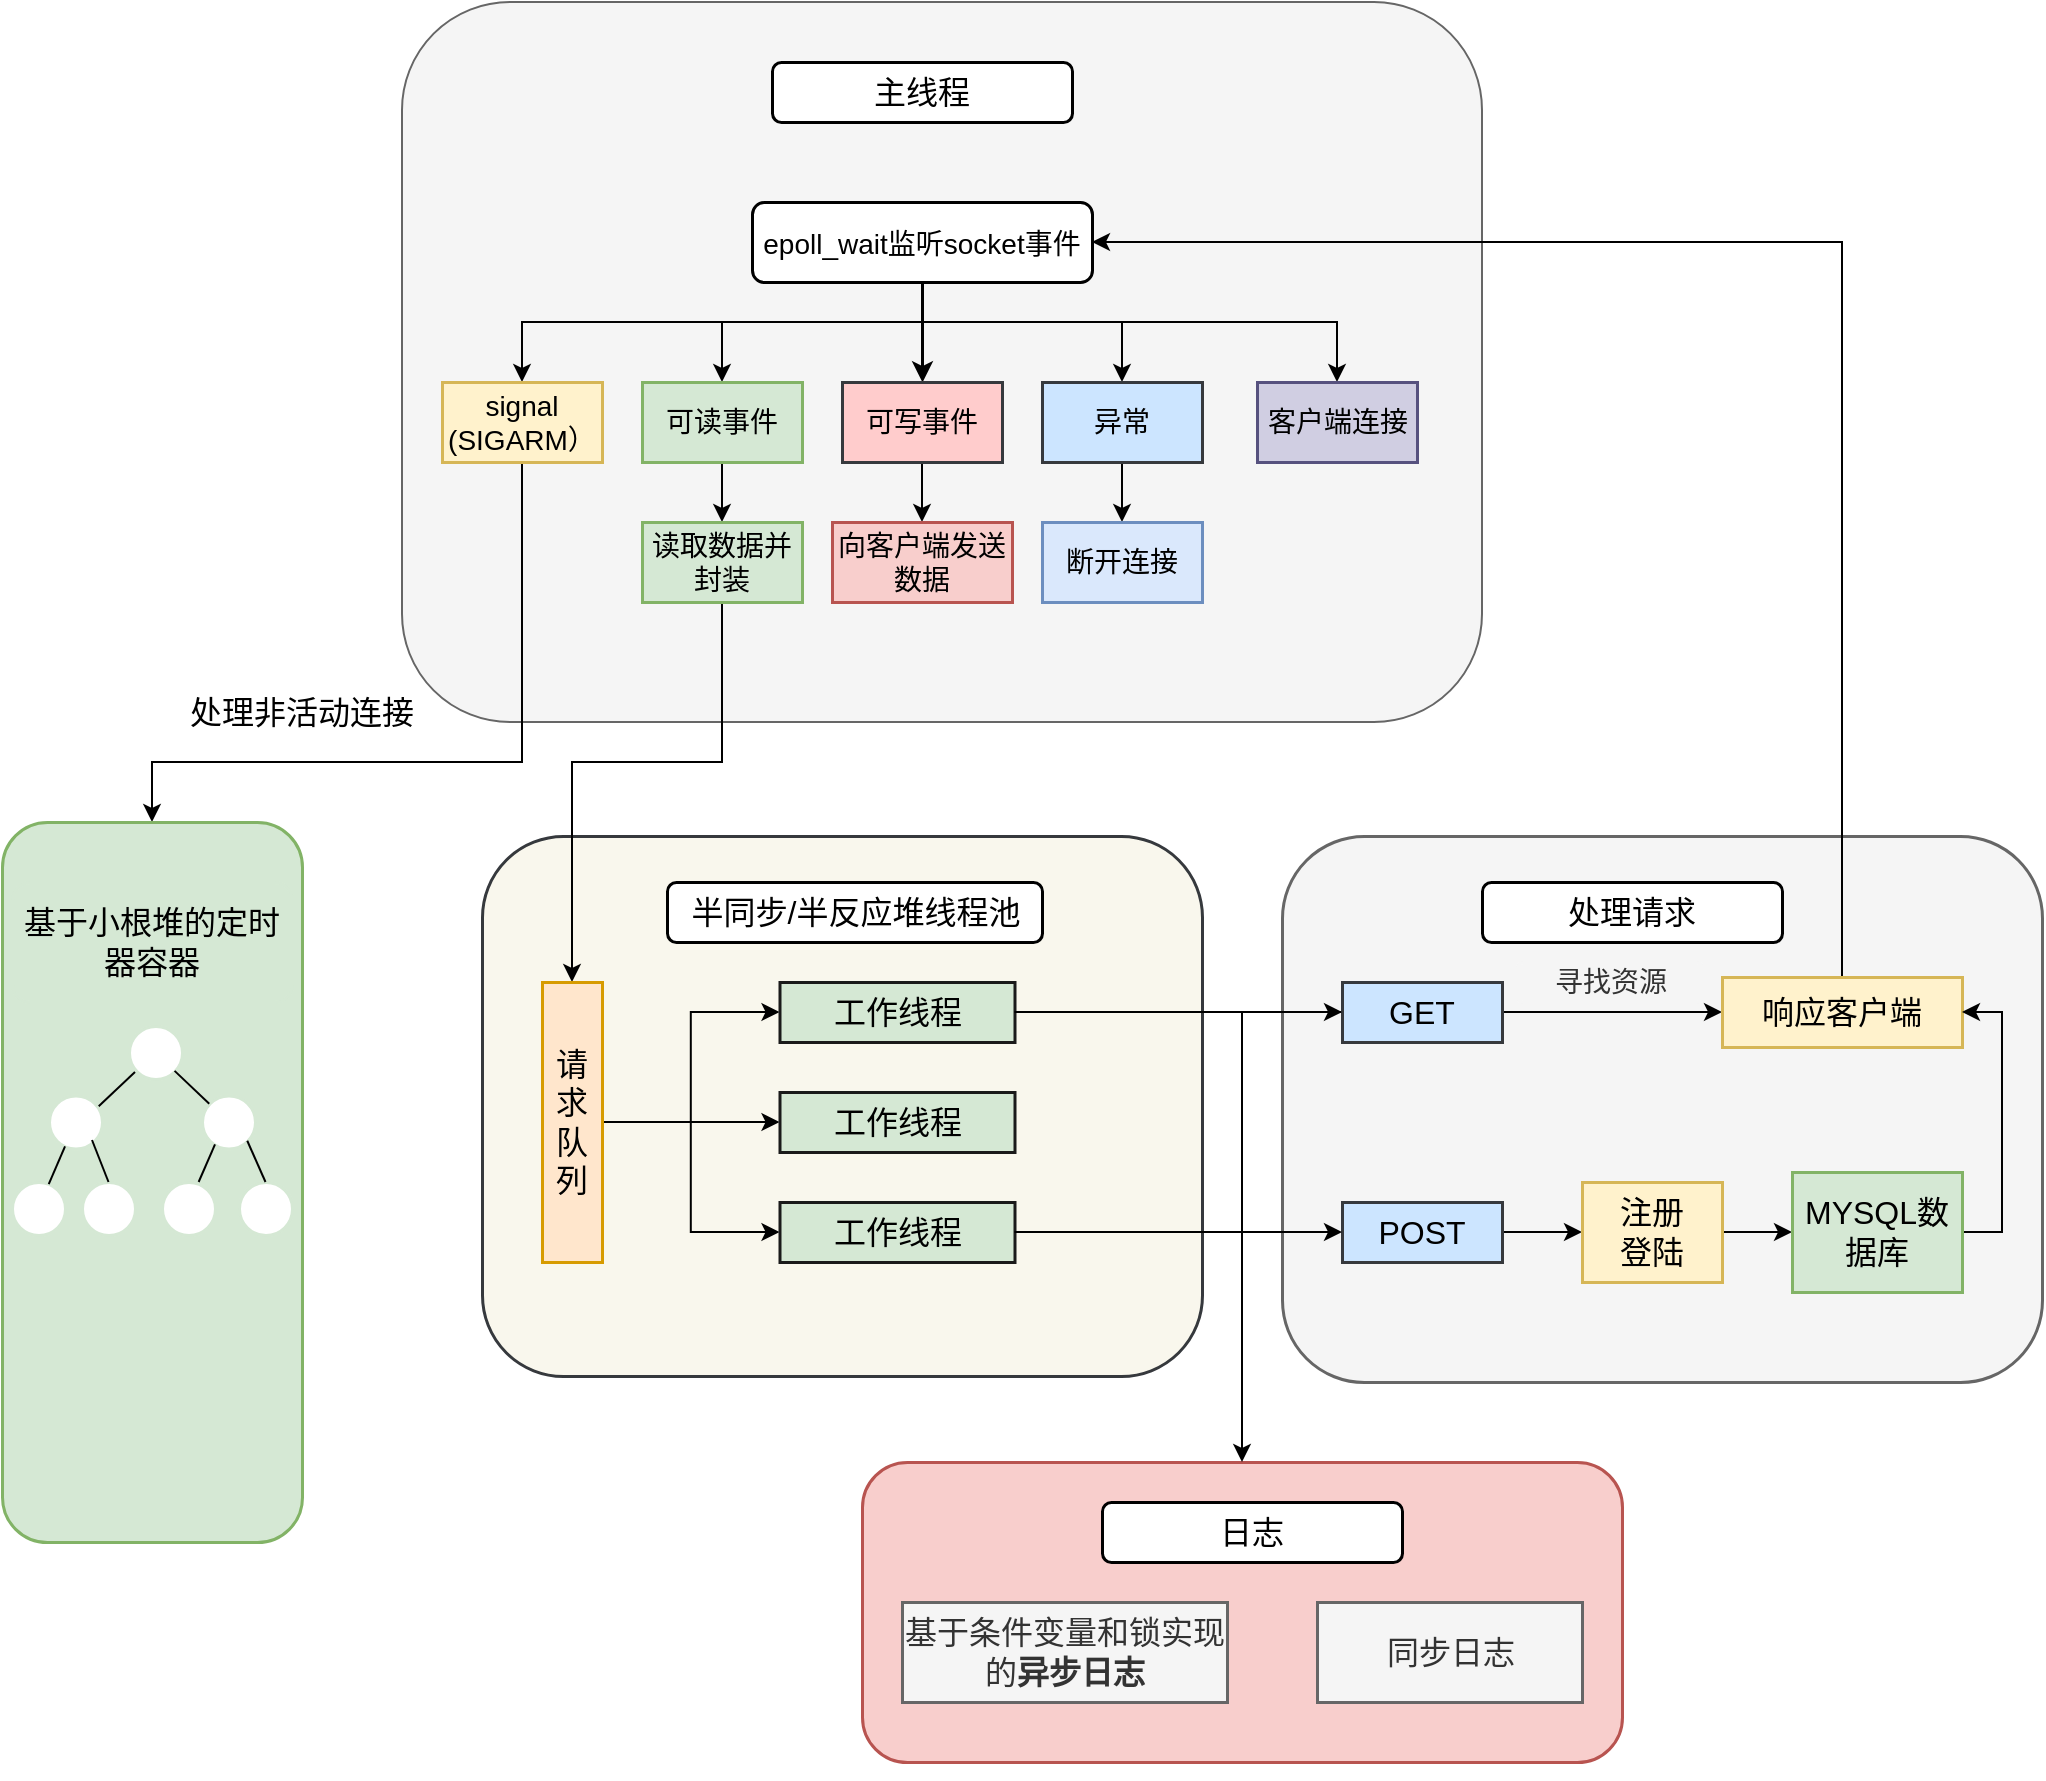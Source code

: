 <mxfile version="16.5.3" type="github">
  <diagram id="Szi9JneVKJrBSlslm1Gh" name="Page-1">
    <mxGraphModel dx="1668" dy="912" grid="1" gridSize="10" guides="1" tooltips="1" connect="1" arrows="1" fold="1" page="1" pageScale="1" pageWidth="1169" pageHeight="1654" math="0" shadow="0">
      <root>
        <mxCell id="0" />
        <mxCell id="1" parent="0" />
        <mxCell id="mUfqZhUHqCJB--Umb8MJ-71" value="" style="rounded=1;whiteSpace=wrap;html=1;shadow=0;fontSize=20;strokeColor=#b85450;strokeWidth=1.5;fillColor=#f8cecc;" vertex="1" parent="1">
          <mxGeometry x="470" y="870" width="380" height="150" as="geometry" />
        </mxCell>
        <mxCell id="mUfqZhUHqCJB--Umb8MJ-20" value="" style="rounded=1;whiteSpace=wrap;html=1;shadow=0;fontSize=14;strokeWidth=1.5;fillColor=#f9f7ed;strokeColor=#36393d;" vertex="1" parent="1">
          <mxGeometry x="280" y="557" width="360" height="270" as="geometry" />
        </mxCell>
        <mxCell id="mUfqZhUHqCJB--Umb8MJ-1" value="" style="rounded=1;whiteSpace=wrap;html=1;fillColor=#f5f5f5;strokeColor=#666666;strokeWidth=1;shadow=0;fontColor=#333333;" vertex="1" parent="1">
          <mxGeometry x="240" y="140" width="540" height="360" as="geometry" />
        </mxCell>
        <mxCell id="mUfqZhUHqCJB--Umb8MJ-2" value="&lt;font style=&quot;font-size: 16px&quot;&gt;主线程&lt;/font&gt;" style="rounded=1;whiteSpace=wrap;html=1;shadow=0;strokeWidth=1.5;" vertex="1" parent="1">
          <mxGeometry x="425" y="170" width="150" height="30" as="geometry" />
        </mxCell>
        <mxCell id="mUfqZhUHqCJB--Umb8MJ-44" style="edgeStyle=orthogonalEdgeStyle;rounded=0;orthogonalLoop=1;jettySize=auto;html=1;entryX=0.5;entryY=0;entryDx=0;entryDy=0;fontSize=16;strokeWidth=1;" edge="1" parent="1" source="mUfqZhUHqCJB--Umb8MJ-4" target="mUfqZhUHqCJB--Umb8MJ-7">
          <mxGeometry relative="1" as="geometry">
            <Array as="points">
              <mxPoint x="500" y="300" />
              <mxPoint x="300" y="300" />
            </Array>
          </mxGeometry>
        </mxCell>
        <mxCell id="mUfqZhUHqCJB--Umb8MJ-45" style="edgeStyle=orthogonalEdgeStyle;rounded=0;orthogonalLoop=1;jettySize=auto;html=1;entryX=0.5;entryY=0;entryDx=0;entryDy=0;fontSize=16;strokeWidth=1;" edge="1" parent="1" source="mUfqZhUHqCJB--Umb8MJ-4" target="mUfqZhUHqCJB--Umb8MJ-8">
          <mxGeometry relative="1" as="geometry">
            <Array as="points">
              <mxPoint x="500" y="300" />
              <mxPoint x="400" y="300" />
            </Array>
          </mxGeometry>
        </mxCell>
        <mxCell id="mUfqZhUHqCJB--Umb8MJ-46" style="edgeStyle=orthogonalEdgeStyle;rounded=0;orthogonalLoop=1;jettySize=auto;html=1;entryX=0.5;entryY=0;entryDx=0;entryDy=0;fontSize=16;strokeWidth=1.5;" edge="1" parent="1" source="mUfqZhUHqCJB--Umb8MJ-4" target="mUfqZhUHqCJB--Umb8MJ-9">
          <mxGeometry relative="1" as="geometry" />
        </mxCell>
        <mxCell id="mUfqZhUHqCJB--Umb8MJ-48" style="edgeStyle=orthogonalEdgeStyle;rounded=0;orthogonalLoop=1;jettySize=auto;html=1;entryX=0.5;entryY=0;entryDx=0;entryDy=0;fontSize=16;strokeWidth=1;" edge="1" parent="1" source="mUfqZhUHqCJB--Umb8MJ-4" target="mUfqZhUHqCJB--Umb8MJ-10">
          <mxGeometry relative="1" as="geometry">
            <Array as="points">
              <mxPoint x="500" y="300" />
              <mxPoint x="600" y="300" />
            </Array>
          </mxGeometry>
        </mxCell>
        <mxCell id="mUfqZhUHqCJB--Umb8MJ-49" style="edgeStyle=orthogonalEdgeStyle;rounded=0;orthogonalLoop=1;jettySize=auto;html=1;entryX=0.5;entryY=0;entryDx=0;entryDy=0;fontSize=16;strokeWidth=1;" edge="1" parent="1" source="mUfqZhUHqCJB--Umb8MJ-4" target="mUfqZhUHqCJB--Umb8MJ-36">
          <mxGeometry relative="1" as="geometry">
            <Array as="points">
              <mxPoint x="500" y="300" />
              <mxPoint x="708" y="300" />
            </Array>
          </mxGeometry>
        </mxCell>
        <mxCell id="mUfqZhUHqCJB--Umb8MJ-4" value="&lt;font style=&quot;font-size: 14px&quot;&gt;epoll_wait监听socket事件&lt;/font&gt;" style="rounded=1;whiteSpace=wrap;html=1;shadow=0;fontSize=16;strokeWidth=1.5;" vertex="1" parent="1">
          <mxGeometry x="415" y="240" width="170" height="40" as="geometry" />
        </mxCell>
        <mxCell id="mUfqZhUHqCJB--Umb8MJ-107" style="edgeStyle=orthogonalEdgeStyle;rounded=0;orthogonalLoop=1;jettySize=auto;html=1;entryX=0.5;entryY=0;entryDx=0;entryDy=0;fontSize=16;strokeWidth=1;" edge="1" parent="1" source="mUfqZhUHqCJB--Umb8MJ-7" target="mUfqZhUHqCJB--Umb8MJ-85">
          <mxGeometry relative="1" as="geometry">
            <Array as="points">
              <mxPoint x="300" y="520" />
              <mxPoint x="115" y="520" />
            </Array>
          </mxGeometry>
        </mxCell>
        <mxCell id="mUfqZhUHqCJB--Umb8MJ-7" value="signal&lt;br&gt;(SIGARM）" style="rounded=0;whiteSpace=wrap;html=1;shadow=0;fontSize=14;strokeWidth=1.5;fillColor=#fff2cc;strokeColor=#d6b656;" vertex="1" parent="1">
          <mxGeometry x="260" y="330" width="80" height="40" as="geometry" />
        </mxCell>
        <mxCell id="mUfqZhUHqCJB--Umb8MJ-19" style="edgeStyle=orthogonalEdgeStyle;rounded=0;orthogonalLoop=1;jettySize=auto;html=1;entryX=0.5;entryY=0;entryDx=0;entryDy=0;fontSize=14;" edge="1" parent="1" source="mUfqZhUHqCJB--Umb8MJ-8">
          <mxGeometry relative="1" as="geometry">
            <mxPoint x="400" y="400" as="targetPoint" />
          </mxGeometry>
        </mxCell>
        <mxCell id="mUfqZhUHqCJB--Umb8MJ-8" value="可读事件" style="rounded=0;whiteSpace=wrap;html=1;shadow=0;fontSize=14;strokeWidth=1.5;fillColor=#d5e8d4;strokeColor=#82b366;" vertex="1" parent="1">
          <mxGeometry x="360" y="330" width="80" height="40" as="geometry" />
        </mxCell>
        <mxCell id="mUfqZhUHqCJB--Umb8MJ-81" style="edgeStyle=orthogonalEdgeStyle;rounded=0;orthogonalLoop=1;jettySize=auto;html=1;entryX=0.5;entryY=0;entryDx=0;entryDy=0;fontSize=16;strokeWidth=1;" edge="1" parent="1" source="mUfqZhUHqCJB--Umb8MJ-9" target="mUfqZhUHqCJB--Umb8MJ-80">
          <mxGeometry relative="1" as="geometry" />
        </mxCell>
        <mxCell id="mUfqZhUHqCJB--Umb8MJ-9" value="可写事件" style="rounded=0;whiteSpace=wrap;html=1;shadow=0;fontSize=14;strokeWidth=1.5;fillColor=#ffcccc;strokeColor=#36393d;" vertex="1" parent="1">
          <mxGeometry x="460" y="330" width="80" height="40" as="geometry" />
        </mxCell>
        <mxCell id="mUfqZhUHqCJB--Umb8MJ-84" style="edgeStyle=orthogonalEdgeStyle;rounded=0;orthogonalLoop=1;jettySize=auto;html=1;entryX=0.5;entryY=0;entryDx=0;entryDy=0;fontSize=16;strokeWidth=1;" edge="1" parent="1" source="mUfqZhUHqCJB--Umb8MJ-10" target="mUfqZhUHqCJB--Umb8MJ-83">
          <mxGeometry relative="1" as="geometry" />
        </mxCell>
        <mxCell id="mUfqZhUHqCJB--Umb8MJ-10" value="异常" style="rounded=0;whiteSpace=wrap;html=1;shadow=0;fontSize=14;strokeWidth=1.5;fillColor=#cce5ff;strokeColor=#36393d;" vertex="1" parent="1">
          <mxGeometry x="560" y="330" width="80" height="40" as="geometry" />
        </mxCell>
        <mxCell id="mUfqZhUHqCJB--Umb8MJ-43" style="edgeStyle=orthogonalEdgeStyle;rounded=0;orthogonalLoop=1;jettySize=auto;html=1;entryX=0.5;entryY=0;entryDx=0;entryDy=0;fontSize=16;strokeWidth=1;" edge="1" parent="1" source="mUfqZhUHqCJB--Umb8MJ-18" target="mUfqZhUHqCJB--Umb8MJ-24">
          <mxGeometry relative="1" as="geometry">
            <Array as="points">
              <mxPoint x="400" y="520" />
              <mxPoint x="325" y="520" />
            </Array>
          </mxGeometry>
        </mxCell>
        <mxCell id="mUfqZhUHqCJB--Umb8MJ-18" value="读取数据并封装" style="rounded=0;whiteSpace=wrap;html=1;shadow=0;fontSize=14;strokeWidth=1.5;fillColor=#d5e8d4;strokeColor=#82b366;" vertex="1" parent="1">
          <mxGeometry x="360" y="400" width="80" height="40" as="geometry" />
        </mxCell>
        <mxCell id="mUfqZhUHqCJB--Umb8MJ-22" value="&lt;font style=&quot;font-size: 16px&quot;&gt;半同步/半反应堆线程池&lt;/font&gt;" style="rounded=1;whiteSpace=wrap;html=1;shadow=0;strokeWidth=1.5;" vertex="1" parent="1">
          <mxGeometry x="372.5" y="580" width="187.5" height="30" as="geometry" />
        </mxCell>
        <mxCell id="mUfqZhUHqCJB--Umb8MJ-32" style="edgeStyle=orthogonalEdgeStyle;rounded=0;orthogonalLoop=1;jettySize=auto;html=1;entryX=0;entryY=0.5;entryDx=0;entryDy=0;fontSize=16;" edge="1" parent="1" source="mUfqZhUHqCJB--Umb8MJ-24" target="mUfqZhUHqCJB--Umb8MJ-29">
          <mxGeometry relative="1" as="geometry" />
        </mxCell>
        <mxCell id="mUfqZhUHqCJB--Umb8MJ-33" style="edgeStyle=orthogonalEdgeStyle;rounded=0;orthogonalLoop=1;jettySize=auto;html=1;entryX=0;entryY=0.5;entryDx=0;entryDy=0;fontSize=16;" edge="1" parent="1" source="mUfqZhUHqCJB--Umb8MJ-24" target="mUfqZhUHqCJB--Umb8MJ-30">
          <mxGeometry relative="1" as="geometry" />
        </mxCell>
        <mxCell id="mUfqZhUHqCJB--Umb8MJ-34" style="edgeStyle=orthogonalEdgeStyle;rounded=0;orthogonalLoop=1;jettySize=auto;html=1;entryX=0;entryY=0.5;entryDx=0;entryDy=0;fontSize=16;" edge="1" parent="1" source="mUfqZhUHqCJB--Umb8MJ-24" target="mUfqZhUHqCJB--Umb8MJ-31">
          <mxGeometry relative="1" as="geometry" />
        </mxCell>
        <mxCell id="mUfqZhUHqCJB--Umb8MJ-24" value="&lt;font style=&quot;font-size: 16px&quot;&gt;请求队列&lt;/font&gt;" style="rounded=0;whiteSpace=wrap;html=1;shadow=0;fontSize=14;strokeWidth=1.5;fillColor=#ffe6cc;strokeColor=#d79b00;" vertex="1" parent="1">
          <mxGeometry x="310" y="630" width="30" height="140" as="geometry" />
        </mxCell>
        <mxCell id="mUfqZhUHqCJB--Umb8MJ-29" value="工作线程" style="rounded=0;whiteSpace=wrap;html=1;shadow=0;fontSize=16;strokeWidth=1.5;fillColor=#d5e8d4;strokeColor=#1A1A1A;" vertex="1" parent="1">
          <mxGeometry x="428.75" y="630" width="117.5" height="30" as="geometry" />
        </mxCell>
        <mxCell id="mUfqZhUHqCJB--Umb8MJ-30" value="工作线程" style="rounded=0;whiteSpace=wrap;html=1;shadow=0;fontSize=16;strokeWidth=1.5;fillColor=#d5e8d4;strokeColor=#1A1A1A;" vertex="1" parent="1">
          <mxGeometry x="428.75" y="685" width="117.5" height="30" as="geometry" />
        </mxCell>
        <mxCell id="mUfqZhUHqCJB--Umb8MJ-31" value="工作线程" style="rounded=0;whiteSpace=wrap;html=1;shadow=0;fontSize=16;strokeWidth=1.5;fillColor=#d5e8d4;strokeColor=#1A1A1A;" vertex="1" parent="1">
          <mxGeometry x="428.75" y="740" width="117.5" height="30" as="geometry" />
        </mxCell>
        <mxCell id="mUfqZhUHqCJB--Umb8MJ-35" value="" style="rounded=1;whiteSpace=wrap;html=1;shadow=0;fontSize=16;strokeWidth=1.5;fillColor=#f5f5f5;strokeColor=#666666;fontColor=#333333;" vertex="1" parent="1">
          <mxGeometry x="680" y="557" width="380" height="273" as="geometry" />
        </mxCell>
        <mxCell id="mUfqZhUHqCJB--Umb8MJ-36" value="客户端连接" style="rounded=0;whiteSpace=wrap;html=1;shadow=0;fontSize=14;strokeWidth=1.5;fillColor=#d0cee2;strokeColor=#56517e;" vertex="1" parent="1">
          <mxGeometry x="667.5" y="330" width="80" height="40" as="geometry" />
        </mxCell>
        <mxCell id="mUfqZhUHqCJB--Umb8MJ-50" value="&lt;font style=&quot;font-size: 16px&quot;&gt;处理请求&lt;/font&gt;" style="rounded=1;whiteSpace=wrap;html=1;shadow=0;strokeWidth=1.5;" vertex="1" parent="1">
          <mxGeometry x="780" y="580" width="150" height="30" as="geometry" />
        </mxCell>
        <mxCell id="mUfqZhUHqCJB--Umb8MJ-55" value="" style="edgeStyle=orthogonalEdgeStyle;rounded=0;orthogonalLoop=1;jettySize=auto;html=1;fontSize=16;strokeWidth=1;" edge="1" parent="1" source="mUfqZhUHqCJB--Umb8MJ-52" target="mUfqZhUHqCJB--Umb8MJ-54">
          <mxGeometry relative="1" as="geometry" />
        </mxCell>
        <mxCell id="mUfqZhUHqCJB--Umb8MJ-77" style="edgeStyle=orthogonalEdgeStyle;rounded=0;orthogonalLoop=1;jettySize=auto;html=1;entryX=0.5;entryY=0;entryDx=0;entryDy=0;fontSize=16;strokeWidth=1;" edge="1" parent="1" source="mUfqZhUHqCJB--Umb8MJ-52" target="mUfqZhUHqCJB--Umb8MJ-71">
          <mxGeometry relative="1" as="geometry">
            <Array as="points">
              <mxPoint x="660" y="645" />
            </Array>
          </mxGeometry>
        </mxCell>
        <mxCell id="mUfqZhUHqCJB--Umb8MJ-52" value="GET" style="rounded=0;whiteSpace=wrap;html=1;shadow=0;fontSize=16;strokeWidth=1.5;fillColor=#cce5ff;strokeColor=#36393d;" vertex="1" parent="1">
          <mxGeometry x="710" y="630" width="80" height="30" as="geometry" />
        </mxCell>
        <mxCell id="mUfqZhUHqCJB--Umb8MJ-61" value="" style="edgeStyle=orthogonalEdgeStyle;rounded=0;orthogonalLoop=1;jettySize=auto;html=1;fontSize=14;strokeWidth=1;" edge="1" parent="1" source="mUfqZhUHqCJB--Umb8MJ-53" target="mUfqZhUHqCJB--Umb8MJ-60">
          <mxGeometry relative="1" as="geometry" />
        </mxCell>
        <mxCell id="mUfqZhUHqCJB--Umb8MJ-53" value="POST" style="rounded=0;whiteSpace=wrap;html=1;shadow=0;fontSize=16;strokeWidth=1.5;fillColor=#cce5ff;strokeColor=#36393d;" vertex="1" parent="1">
          <mxGeometry x="710" y="740" width="80" height="30" as="geometry" />
        </mxCell>
        <mxCell id="mUfqZhUHqCJB--Umb8MJ-65" style="edgeStyle=orthogonalEdgeStyle;rounded=0;orthogonalLoop=1;jettySize=auto;html=1;entryX=1;entryY=0.5;entryDx=0;entryDy=0;fontSize=14;strokeWidth=1;" edge="1" parent="1" source="mUfqZhUHqCJB--Umb8MJ-54" target="mUfqZhUHqCJB--Umb8MJ-4">
          <mxGeometry relative="1" as="geometry">
            <Array as="points">
              <mxPoint x="960" y="260" />
            </Array>
          </mxGeometry>
        </mxCell>
        <mxCell id="mUfqZhUHqCJB--Umb8MJ-54" value="响应客户端" style="whiteSpace=wrap;html=1;fontSize=16;fillColor=#fff2cc;strokeColor=#d6b656;rounded=0;shadow=0;strokeWidth=1.5;" vertex="1" parent="1">
          <mxGeometry x="900" y="627.5" width="120" height="35" as="geometry" />
        </mxCell>
        <mxCell id="mUfqZhUHqCJB--Umb8MJ-56" value="&lt;font style=&quot;font-size: 14px&quot;&gt;寻找资源&lt;/font&gt;" style="rounded=1;whiteSpace=wrap;html=1;shadow=0;strokeWidth=1.5;strokeColor=#F5F5F5;fillColor=#f5f5f5;fontColor=#333333;" vertex="1" parent="1">
          <mxGeometry x="797.5" y="620" width="92.5" height="20" as="geometry" />
        </mxCell>
        <mxCell id="mUfqZhUHqCJB--Umb8MJ-63" value="" style="edgeStyle=orthogonalEdgeStyle;rounded=0;orthogonalLoop=1;jettySize=auto;html=1;fontSize=14;strokeWidth=1;" edge="1" parent="1" source="mUfqZhUHqCJB--Umb8MJ-60" target="mUfqZhUHqCJB--Umb8MJ-62">
          <mxGeometry relative="1" as="geometry" />
        </mxCell>
        <mxCell id="mUfqZhUHqCJB--Umb8MJ-60" value="注册&lt;br&gt;登陆" style="whiteSpace=wrap;html=1;fontSize=16;fillColor=#fff2cc;strokeColor=#d6b656;rounded=0;shadow=0;strokeWidth=1.5;" vertex="1" parent="1">
          <mxGeometry x="830" y="730" width="70" height="50" as="geometry" />
        </mxCell>
        <mxCell id="mUfqZhUHqCJB--Umb8MJ-64" style="edgeStyle=orthogonalEdgeStyle;rounded=0;orthogonalLoop=1;jettySize=auto;html=1;entryX=1;entryY=0.5;entryDx=0;entryDy=0;fontSize=14;strokeWidth=1;exitX=1;exitY=0.5;exitDx=0;exitDy=0;" edge="1" parent="1" source="mUfqZhUHqCJB--Umb8MJ-62" target="mUfqZhUHqCJB--Umb8MJ-54">
          <mxGeometry relative="1" as="geometry" />
        </mxCell>
        <mxCell id="mUfqZhUHqCJB--Umb8MJ-62" value="MYSQL数据库" style="whiteSpace=wrap;html=1;fontSize=16;fillColor=#d5e8d4;strokeColor=#82b366;rounded=0;shadow=0;strokeWidth=1.5;" vertex="1" parent="1">
          <mxGeometry x="935" y="725" width="85" height="60" as="geometry" />
        </mxCell>
        <mxCell id="mUfqZhUHqCJB--Umb8MJ-66" style="edgeStyle=orthogonalEdgeStyle;rounded=0;orthogonalLoop=1;jettySize=auto;html=1;entryX=0;entryY=0.5;entryDx=0;entryDy=0;fontSize=14;strokeWidth=1;" edge="1" parent="1" source="mUfqZhUHqCJB--Umb8MJ-29" target="mUfqZhUHqCJB--Umb8MJ-52">
          <mxGeometry relative="1" as="geometry" />
        </mxCell>
        <mxCell id="mUfqZhUHqCJB--Umb8MJ-68" style="edgeStyle=orthogonalEdgeStyle;rounded=0;orthogonalLoop=1;jettySize=auto;html=1;entryX=0;entryY=0.5;entryDx=0;entryDy=0;fontSize=14;strokeWidth=1;" edge="1" parent="1" source="mUfqZhUHqCJB--Umb8MJ-31" target="mUfqZhUHqCJB--Umb8MJ-53">
          <mxGeometry relative="1" as="geometry" />
        </mxCell>
        <mxCell id="mUfqZhUHqCJB--Umb8MJ-69" value="&lt;font style=&quot;font-size: 16px&quot;&gt;基于条件变量和锁实现的&lt;b&gt;异步日志&lt;/b&gt;&lt;/font&gt;" style="rounded=0;whiteSpace=wrap;html=1;shadow=0;fontSize=14;strokeColor=#666666;strokeWidth=1.5;fillColor=#f5f5f5;fontColor=#333333;" vertex="1" parent="1">
          <mxGeometry x="490" y="940" width="162.5" height="50" as="geometry" />
        </mxCell>
        <mxCell id="mUfqZhUHqCJB--Umb8MJ-70" value="&lt;font style=&quot;font-size: 16px&quot;&gt;同步日志&lt;/font&gt;" style="rounded=0;whiteSpace=wrap;html=1;shadow=0;fontSize=14;strokeWidth=1.5;fillColor=#f5f5f5;fontColor=#333333;strokeColor=#666666;" vertex="1" parent="1">
          <mxGeometry x="697.5" y="940" width="132.5" height="50" as="geometry" />
        </mxCell>
        <mxCell id="mUfqZhUHqCJB--Umb8MJ-72" value="&lt;span style=&quot;font-size: 16px&quot;&gt;日志&lt;/span&gt;" style="rounded=1;whiteSpace=wrap;html=1;shadow=0;strokeWidth=1.5;" vertex="1" parent="1">
          <mxGeometry x="590" y="890" width="150" height="30" as="geometry" />
        </mxCell>
        <mxCell id="mUfqZhUHqCJB--Umb8MJ-73" style="edgeStyle=orthogonalEdgeStyle;rounded=0;orthogonalLoop=1;jettySize=auto;html=1;exitX=0.5;exitY=1;exitDx=0;exitDy=0;fontSize=16;strokeWidth=1;" edge="1" parent="1" source="mUfqZhUHqCJB--Umb8MJ-71" target="mUfqZhUHqCJB--Umb8MJ-71">
          <mxGeometry relative="1" as="geometry" />
        </mxCell>
        <mxCell id="mUfqZhUHqCJB--Umb8MJ-80" value="向客户端发送数据" style="rounded=0;whiteSpace=wrap;html=1;shadow=0;fontSize=14;strokeWidth=1.5;fillColor=#f8cecc;strokeColor=#b85450;" vertex="1" parent="1">
          <mxGeometry x="455" y="400" width="90" height="40" as="geometry" />
        </mxCell>
        <mxCell id="mUfqZhUHqCJB--Umb8MJ-83" value="断开连接" style="rounded=0;whiteSpace=wrap;html=1;shadow=0;fontSize=14;strokeWidth=1.5;fillColor=#dae8fc;strokeColor=#6c8ebf;" vertex="1" parent="1">
          <mxGeometry x="560" y="400" width="80" height="40" as="geometry" />
        </mxCell>
        <mxCell id="mUfqZhUHqCJB--Umb8MJ-85" value="" style="rounded=1;whiteSpace=wrap;html=1;shadow=0;fontSize=16;strokeColor=#82b366;strokeWidth=1.5;fillColor=#d5e8d4;" vertex="1" parent="1">
          <mxGeometry x="40" y="550" width="150" height="360" as="geometry" />
        </mxCell>
        <mxCell id="mUfqZhUHqCJB--Umb8MJ-86" value="&lt;font style=&quot;font-size: 16px&quot;&gt;基于小根堆的定时器容器&lt;/font&gt;" style="rounded=1;whiteSpace=wrap;html=1;shadow=0;strokeWidth=1.5;fillColor=#d5e8d4;strokeColor=#D5E8D4;" vertex="1" parent="1">
          <mxGeometry x="45" y="580" width="140" height="60" as="geometry" />
        </mxCell>
        <mxCell id="mUfqZhUHqCJB--Umb8MJ-88" value="" style="ellipse;whiteSpace=wrap;html=1;aspect=fixed;shadow=0;fontSize=16;strokeColor=#D5E8D4;strokeWidth=1.5;fillColor=#FFFFFF;gradientColor=none;" vertex="1" parent="1">
          <mxGeometry x="103.5" y="652" width="26.5" height="26.5" as="geometry" />
        </mxCell>
        <mxCell id="mUfqZhUHqCJB--Umb8MJ-90" value="" style="ellipse;whiteSpace=wrap;html=1;aspect=fixed;shadow=0;fontSize=16;strokeColor=#D5E8D4;strokeWidth=1.5;fillColor=#FFFFFF;gradientColor=none;" vertex="1" parent="1">
          <mxGeometry x="140" y="686.75" width="26.5" height="26.5" as="geometry" />
        </mxCell>
        <mxCell id="mUfqZhUHqCJB--Umb8MJ-91" value="" style="ellipse;whiteSpace=wrap;html=1;aspect=fixed;shadow=0;fontSize=16;strokeColor=#D5E8D4;strokeWidth=1.5;fillColor=#FFFFFF;gradientColor=none;" vertex="1" parent="1">
          <mxGeometry x="45" y="730" width="26.5" height="26.5" as="geometry" />
        </mxCell>
        <mxCell id="mUfqZhUHqCJB--Umb8MJ-92" value="" style="ellipse;whiteSpace=wrap;html=1;aspect=fixed;shadow=0;fontSize=16;strokeColor=#D5E8D4;strokeWidth=1.5;fillColor=#FFFFFF;gradientColor=none;" vertex="1" parent="1">
          <mxGeometry x="80" y="730" width="26.5" height="26.5" as="geometry" />
        </mxCell>
        <mxCell id="mUfqZhUHqCJB--Umb8MJ-93" value="" style="ellipse;whiteSpace=wrap;html=1;aspect=fixed;shadow=0;fontSize=16;strokeColor=#D5E8D4;strokeWidth=1.5;fillColor=#FFFFFF;gradientColor=none;" vertex="1" parent="1">
          <mxGeometry x="120" y="730" width="26.5" height="26.5" as="geometry" />
        </mxCell>
        <mxCell id="mUfqZhUHqCJB--Umb8MJ-98" value="" style="ellipse;whiteSpace=wrap;html=1;aspect=fixed;shadow=0;fontSize=16;strokeColor=#D5E8D4;strokeWidth=1.5;fillColor=#FFFFFF;gradientColor=none;" vertex="1" parent="1">
          <mxGeometry x="120" y="730" width="26.5" height="26.5" as="geometry" />
        </mxCell>
        <mxCell id="mUfqZhUHqCJB--Umb8MJ-99" value="" style="ellipse;whiteSpace=wrap;html=1;aspect=fixed;shadow=0;fontSize=16;strokeColor=#D5E8D4;strokeWidth=1.5;fillColor=#FFFFFF;gradientColor=none;" vertex="1" parent="1">
          <mxGeometry x="158.5" y="730" width="26.5" height="26.5" as="geometry" />
        </mxCell>
        <mxCell id="mUfqZhUHqCJB--Umb8MJ-100" value="" style="endArrow=none;html=1;rounded=0;fontSize=16;strokeWidth=1;" edge="1" parent="1">
          <mxGeometry width="50" height="50" relative="1" as="geometry">
            <mxPoint x="80" y="700" as="sourcePoint" />
            <mxPoint x="106.5" y="675" as="targetPoint" />
          </mxGeometry>
        </mxCell>
        <mxCell id="mUfqZhUHqCJB--Umb8MJ-101" value="" style="endArrow=none;html=1;rounded=0;fontSize=16;strokeWidth=1;" edge="1" parent="1" source="mUfqZhUHqCJB--Umb8MJ-88" target="mUfqZhUHqCJB--Umb8MJ-90">
          <mxGeometry width="50" height="50" relative="1" as="geometry">
            <mxPoint x="132" y="677.75" as="sourcePoint" />
            <mxPoint x="158.5" y="652.75" as="targetPoint" />
          </mxGeometry>
        </mxCell>
        <mxCell id="mUfqZhUHqCJB--Umb8MJ-89" value="" style="ellipse;whiteSpace=wrap;html=1;aspect=fixed;shadow=0;fontSize=16;strokeColor=#D5E8D4;strokeWidth=1.5;fillColor=#FFFFFF;gradientColor=none;direction=south;" vertex="1" parent="1">
          <mxGeometry x="63.5" y="686.75" width="26.5" height="26.5" as="geometry" />
        </mxCell>
        <mxCell id="mUfqZhUHqCJB--Umb8MJ-102" value="" style="endArrow=none;html=1;rounded=0;fontSize=16;strokeWidth=1;" edge="1" parent="1" source="mUfqZhUHqCJB--Umb8MJ-91" target="mUfqZhUHqCJB--Umb8MJ-89">
          <mxGeometry width="50" height="50" relative="1" as="geometry">
            <mxPoint x="53.5" y="725" as="sourcePoint" />
            <mxPoint x="80" y="700" as="targetPoint" />
          </mxGeometry>
        </mxCell>
        <mxCell id="mUfqZhUHqCJB--Umb8MJ-104" value="" style="endArrow=none;html=1;rounded=0;fontSize=16;strokeWidth=1;" edge="1" parent="1">
          <mxGeometry width="50" height="50" relative="1" as="geometry">
            <mxPoint x="138.33" y="729.999" as="sourcePoint" />
            <mxPoint x="146.505" y="711.155" as="targetPoint" />
          </mxGeometry>
        </mxCell>
        <mxCell id="mUfqZhUHqCJB--Umb8MJ-105" value="" style="endArrow=none;html=1;rounded=0;fontSize=16;strokeWidth=1;entryX=0.5;entryY=0;entryDx=0;entryDy=0;" edge="1" parent="1" target="mUfqZhUHqCJB--Umb8MJ-92">
          <mxGeometry width="50" height="50" relative="1" as="geometry">
            <mxPoint x="85" y="709" as="sourcePoint" />
            <mxPoint x="101.913" y="725.004" as="targetPoint" />
          </mxGeometry>
        </mxCell>
        <mxCell id="mUfqZhUHqCJB--Umb8MJ-106" value="" style="endArrow=none;html=1;rounded=0;fontSize=16;strokeWidth=1;entryX=0.5;entryY=0;entryDx=0;entryDy=0;exitX=1;exitY=1;exitDx=0;exitDy=0;" edge="1" parent="1" source="mUfqZhUHqCJB--Umb8MJ-90" target="mUfqZhUHqCJB--Umb8MJ-99">
          <mxGeometry width="50" height="50" relative="1" as="geometry">
            <mxPoint x="158.501" y="708.542" as="sourcePoint" />
            <mxPoint x="167.16" y="730" as="targetPoint" />
          </mxGeometry>
        </mxCell>
        <mxCell id="mUfqZhUHqCJB--Umb8MJ-108" value="处理非活动连接" style="rounded=0;whiteSpace=wrap;html=1;shadow=0;fontSize=16;strokeColor=#FFFFFF;strokeWidth=1.5;fillColor=#FFFFFF;gradientColor=none;" vertex="1" parent="1">
          <mxGeometry x="130" y="480" width="120" height="30" as="geometry" />
        </mxCell>
      </root>
    </mxGraphModel>
  </diagram>
</mxfile>
